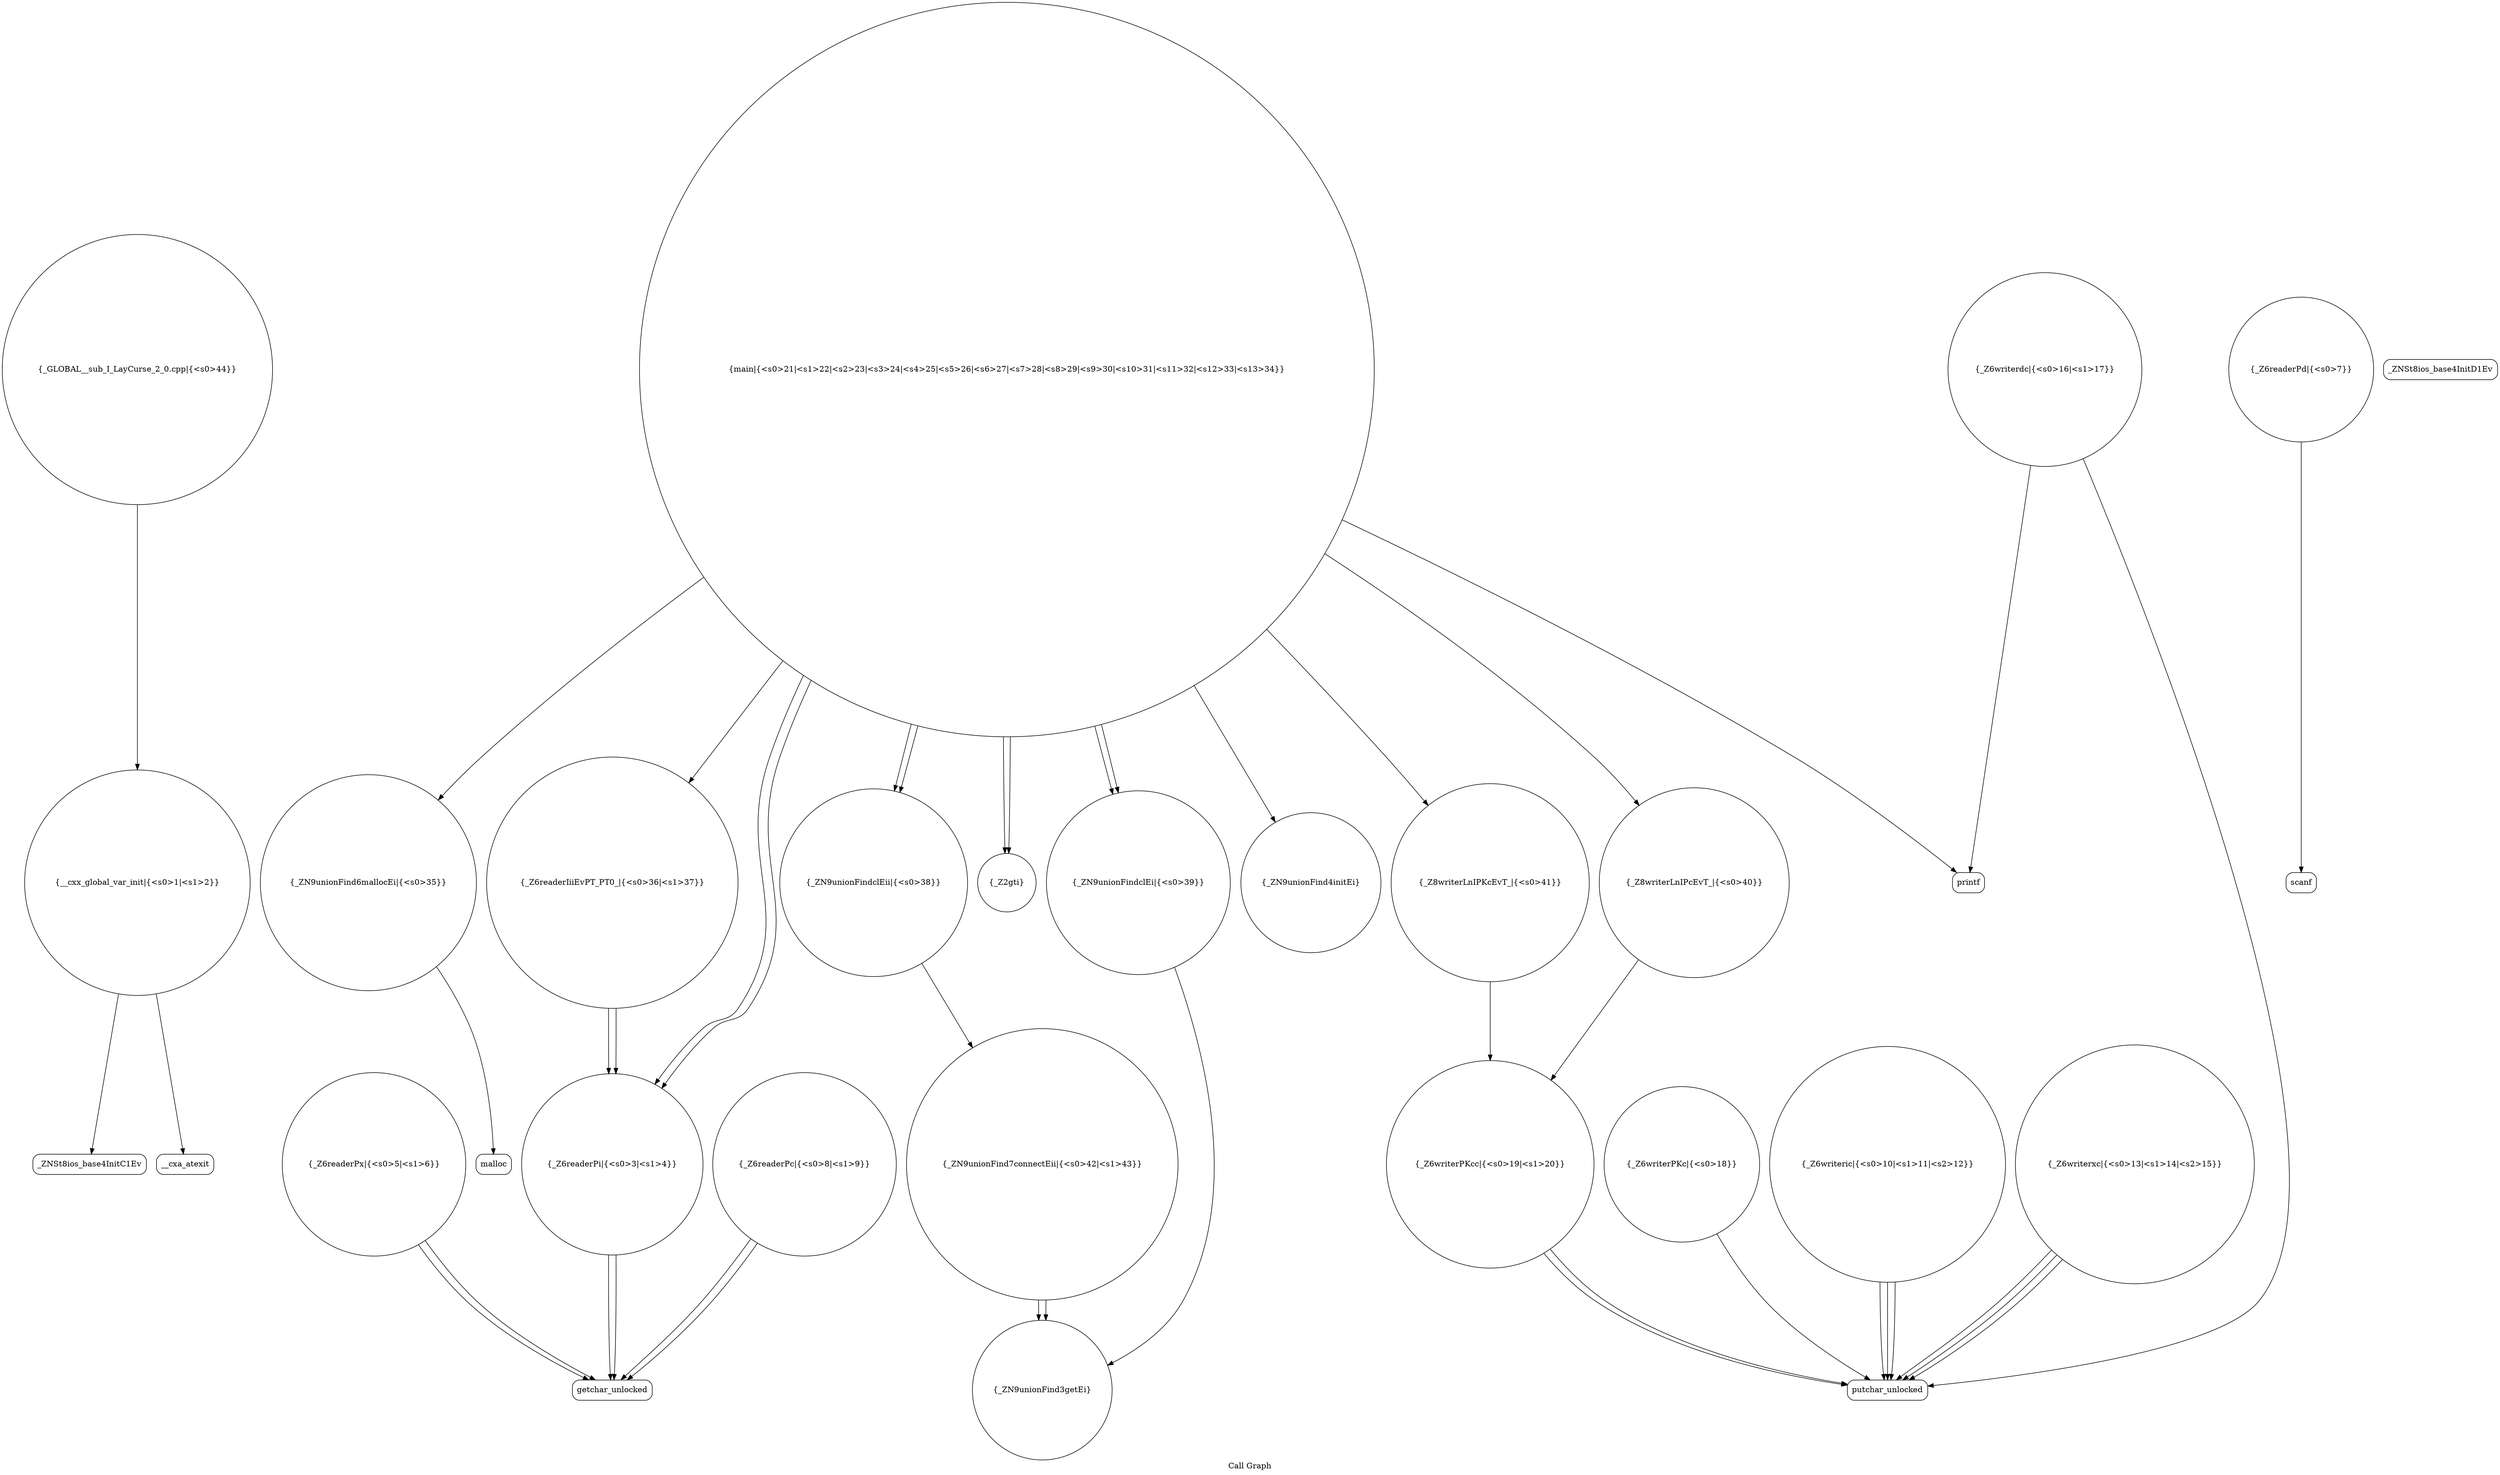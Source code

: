 digraph "Call Graph" {
	label="Call Graph";

	Node0x55d7fd7c4880 [shape=record,shape=circle,label="{__cxx_global_var_init|{<s0>1|<s1>2}}"];
	Node0x55d7fd7c4880:s0 -> Node0x55d7fd7c4d10[color=black];
	Node0x55d7fd7c4880:s1 -> Node0x55d7fd7c4e10[color=black];
	Node0x55d7fd7c5990 [shape=record,shape=Mrecord,label="{malloc}"];
	Node0x55d7fd7c5010 [shape=record,shape=circle,label="{_Z6readerPd|{<s0>7}}"];
	Node0x55d7fd7c5010:s0 -> Node0x55d7fd7c5090[color=black];
	Node0x55d7fd7c5390 [shape=record,shape=Mrecord,label="{printf}"];
	Node0x55d7fd7c5710 [shape=record,shape=circle,label="{_ZN9unionFind4initEi}"];
	Node0x55d7fd7c4d90 [shape=record,shape=Mrecord,label="{_ZNSt8ios_base4InitD1Ev}"];
	Node0x55d7fd7c5a90 [shape=record,shape=circle,label="{_ZN9unionFind3getEi}"];
	Node0x55d7fd7c5110 [shape=record,shape=circle,label="{_Z6readerPc|{<s0>8|<s1>9}}"];
	Node0x55d7fd7c5110:s0 -> Node0x55d7fd7c4f10[color=black];
	Node0x55d7fd7c5110:s1 -> Node0x55d7fd7c4f10[color=black];
	Node0x55d7fd7c5490 [shape=record,shape=circle,label="{_Z6writerPKcc|{<s0>19|<s1>20}}"];
	Node0x55d7fd7c5490:s0 -> Node0x55d7fd7c5210[color=black];
	Node0x55d7fd7c5490:s1 -> Node0x55d7fd7c5210[color=black];
	Node0x55d7fd7c5810 [shape=record,shape=circle,label="{_ZN9unionFindclEi|{<s0>39}}"];
	Node0x55d7fd7c5810:s0 -> Node0x55d7fd7c5a90[color=black];
	Node0x55d7fd7c4e90 [shape=record,shape=circle,label="{_Z6readerPi|{<s0>3|<s1>4}}"];
	Node0x55d7fd7c4e90:s0 -> Node0x55d7fd7c4f10[color=black];
	Node0x55d7fd7c4e90:s1 -> Node0x55d7fd7c4f10[color=black];
	Node0x55d7fd7c5210 [shape=record,shape=Mrecord,label="{putchar_unlocked}"];
	Node0x55d7fd7c5590 [shape=record,shape=circle,label="{main|{<s0>21|<s1>22|<s2>23|<s3>24|<s4>25|<s5>26|<s6>27|<s7>28|<s8>29|<s9>30|<s10>31|<s11>32|<s12>33|<s13>34}}"];
	Node0x55d7fd7c5590:s0 -> Node0x55d7fd7c5610[color=black];
	Node0x55d7fd7c5590:s1 -> Node0x55d7fd7c4e90[color=black];
	Node0x55d7fd7c5590:s2 -> Node0x55d7fd7c5390[color=black];
	Node0x55d7fd7c5590:s3 -> Node0x55d7fd7c5690[color=black];
	Node0x55d7fd7c5590:s4 -> Node0x55d7fd7c4e90[color=black];
	Node0x55d7fd7c5590:s5 -> Node0x55d7fd7c5710[color=black];
	Node0x55d7fd7c5590:s6 -> Node0x55d7fd7c5790[color=black];
	Node0x55d7fd7c5590:s7 -> Node0x55d7fd7c5790[color=black];
	Node0x55d7fd7c5590:s8 -> Node0x55d7fd7c5510[color=black];
	Node0x55d7fd7c5590:s9 -> Node0x55d7fd7c5510[color=black];
	Node0x55d7fd7c5590:s10 -> Node0x55d7fd7c5810[color=black];
	Node0x55d7fd7c5590:s11 -> Node0x55d7fd7c5810[color=black];
	Node0x55d7fd7c5590:s12 -> Node0x55d7fd7c5890[color=black];
	Node0x55d7fd7c5590:s13 -> Node0x55d7fd7c5910[color=black];
	Node0x55d7fd7c5910 [shape=record,shape=circle,label="{_Z8writerLnIPKcEvT_|{<s0>41}}"];
	Node0x55d7fd7c5910:s0 -> Node0x55d7fd7c5490[color=black];
	Node0x55d7fd7c4f90 [shape=record,shape=circle,label="{_Z6readerPx|{<s0>5|<s1>6}}"];
	Node0x55d7fd7c4f90:s0 -> Node0x55d7fd7c4f10[color=black];
	Node0x55d7fd7c4f90:s1 -> Node0x55d7fd7c4f10[color=black];
	Node0x55d7fd7c5310 [shape=record,shape=circle,label="{_Z6writerdc|{<s0>16|<s1>17}}"];
	Node0x55d7fd7c5310:s0 -> Node0x55d7fd7c5390[color=black];
	Node0x55d7fd7c5310:s1 -> Node0x55d7fd7c5210[color=black];
	Node0x55d7fd7c5690 [shape=record,shape=circle,label="{_Z6readerIiiEvPT_PT0_|{<s0>36|<s1>37}}"];
	Node0x55d7fd7c5690:s0 -> Node0x55d7fd7c4e90[color=black];
	Node0x55d7fd7c5690:s1 -> Node0x55d7fd7c4e90[color=black];
	Node0x55d7fd7c4d10 [shape=record,shape=Mrecord,label="{_ZNSt8ios_base4InitC1Ev}"];
	Node0x55d7fd7c5a10 [shape=record,shape=circle,label="{_ZN9unionFind7connectEii|{<s0>42|<s1>43}}"];
	Node0x55d7fd7c5a10:s0 -> Node0x55d7fd7c5a90[color=black];
	Node0x55d7fd7c5a10:s1 -> Node0x55d7fd7c5a90[color=black];
	Node0x55d7fd7c5090 [shape=record,shape=Mrecord,label="{scanf}"];
	Node0x55d7fd7c5410 [shape=record,shape=circle,label="{_Z6writerPKc|{<s0>18}}"];
	Node0x55d7fd7c5410:s0 -> Node0x55d7fd7c5210[color=black];
	Node0x55d7fd7c5790 [shape=record,shape=circle,label="{_ZN9unionFindclEii|{<s0>38}}"];
	Node0x55d7fd7c5790:s0 -> Node0x55d7fd7c5a10[color=black];
	Node0x55d7fd7c4e10 [shape=record,shape=Mrecord,label="{__cxa_atexit}"];
	Node0x55d7fd7c5b10 [shape=record,shape=circle,label="{_GLOBAL__sub_I_LayCurse_2_0.cpp|{<s0>44}}"];
	Node0x55d7fd7c5b10:s0 -> Node0x55d7fd7c4880[color=black];
	Node0x55d7fd7c5190 [shape=record,shape=circle,label="{_Z6writeric|{<s0>10|<s1>11|<s2>12}}"];
	Node0x55d7fd7c5190:s0 -> Node0x55d7fd7c5210[color=black];
	Node0x55d7fd7c5190:s1 -> Node0x55d7fd7c5210[color=black];
	Node0x55d7fd7c5190:s2 -> Node0x55d7fd7c5210[color=black];
	Node0x55d7fd7c5510 [shape=record,shape=circle,label="{_Z2gti}"];
	Node0x55d7fd7c5890 [shape=record,shape=circle,label="{_Z8writerLnIPcEvT_|{<s0>40}}"];
	Node0x55d7fd7c5890:s0 -> Node0x55d7fd7c5490[color=black];
	Node0x55d7fd7c4f10 [shape=record,shape=Mrecord,label="{getchar_unlocked}"];
	Node0x55d7fd7c5290 [shape=record,shape=circle,label="{_Z6writerxc|{<s0>13|<s1>14|<s2>15}}"];
	Node0x55d7fd7c5290:s0 -> Node0x55d7fd7c5210[color=black];
	Node0x55d7fd7c5290:s1 -> Node0x55d7fd7c5210[color=black];
	Node0x55d7fd7c5290:s2 -> Node0x55d7fd7c5210[color=black];
	Node0x55d7fd7c5610 [shape=record,shape=circle,label="{_ZN9unionFind6mallocEi|{<s0>35}}"];
	Node0x55d7fd7c5610:s0 -> Node0x55d7fd7c5990[color=black];
}
